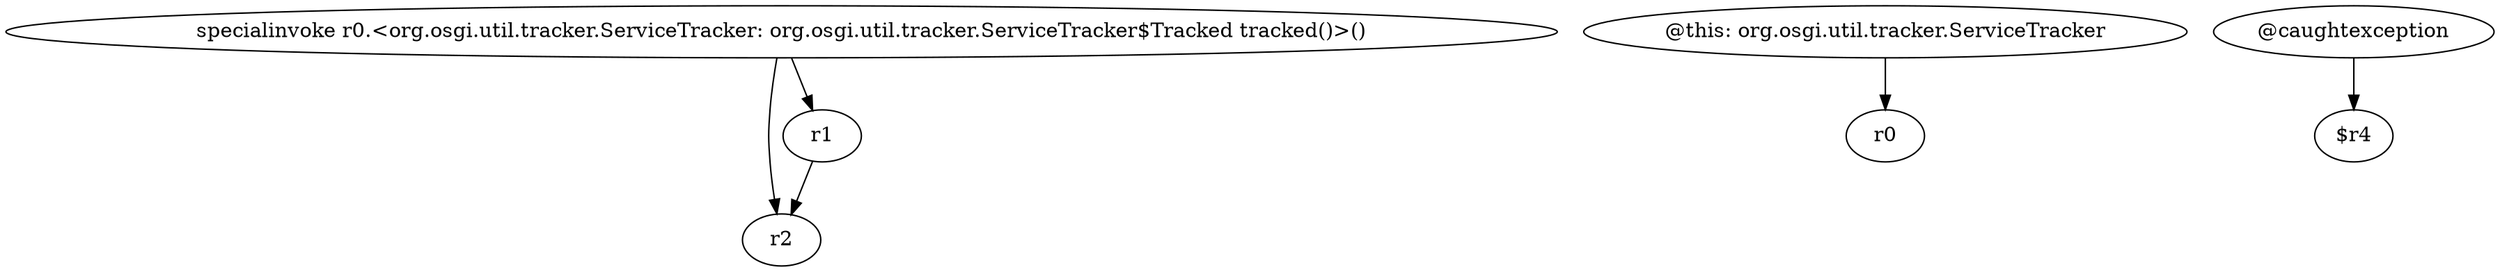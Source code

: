 digraph g {
0[label="specialinvoke r0.<org.osgi.util.tracker.ServiceTracker: org.osgi.util.tracker.ServiceTracker$Tracked tracked()>()"]
1[label="r2"]
0->1[label=""]
2[label="r1"]
2->1[label=""]
3[label="@this: org.osgi.util.tracker.ServiceTracker"]
4[label="r0"]
3->4[label=""]
0->2[label=""]
5[label="@caughtexception"]
6[label="$r4"]
5->6[label=""]
}